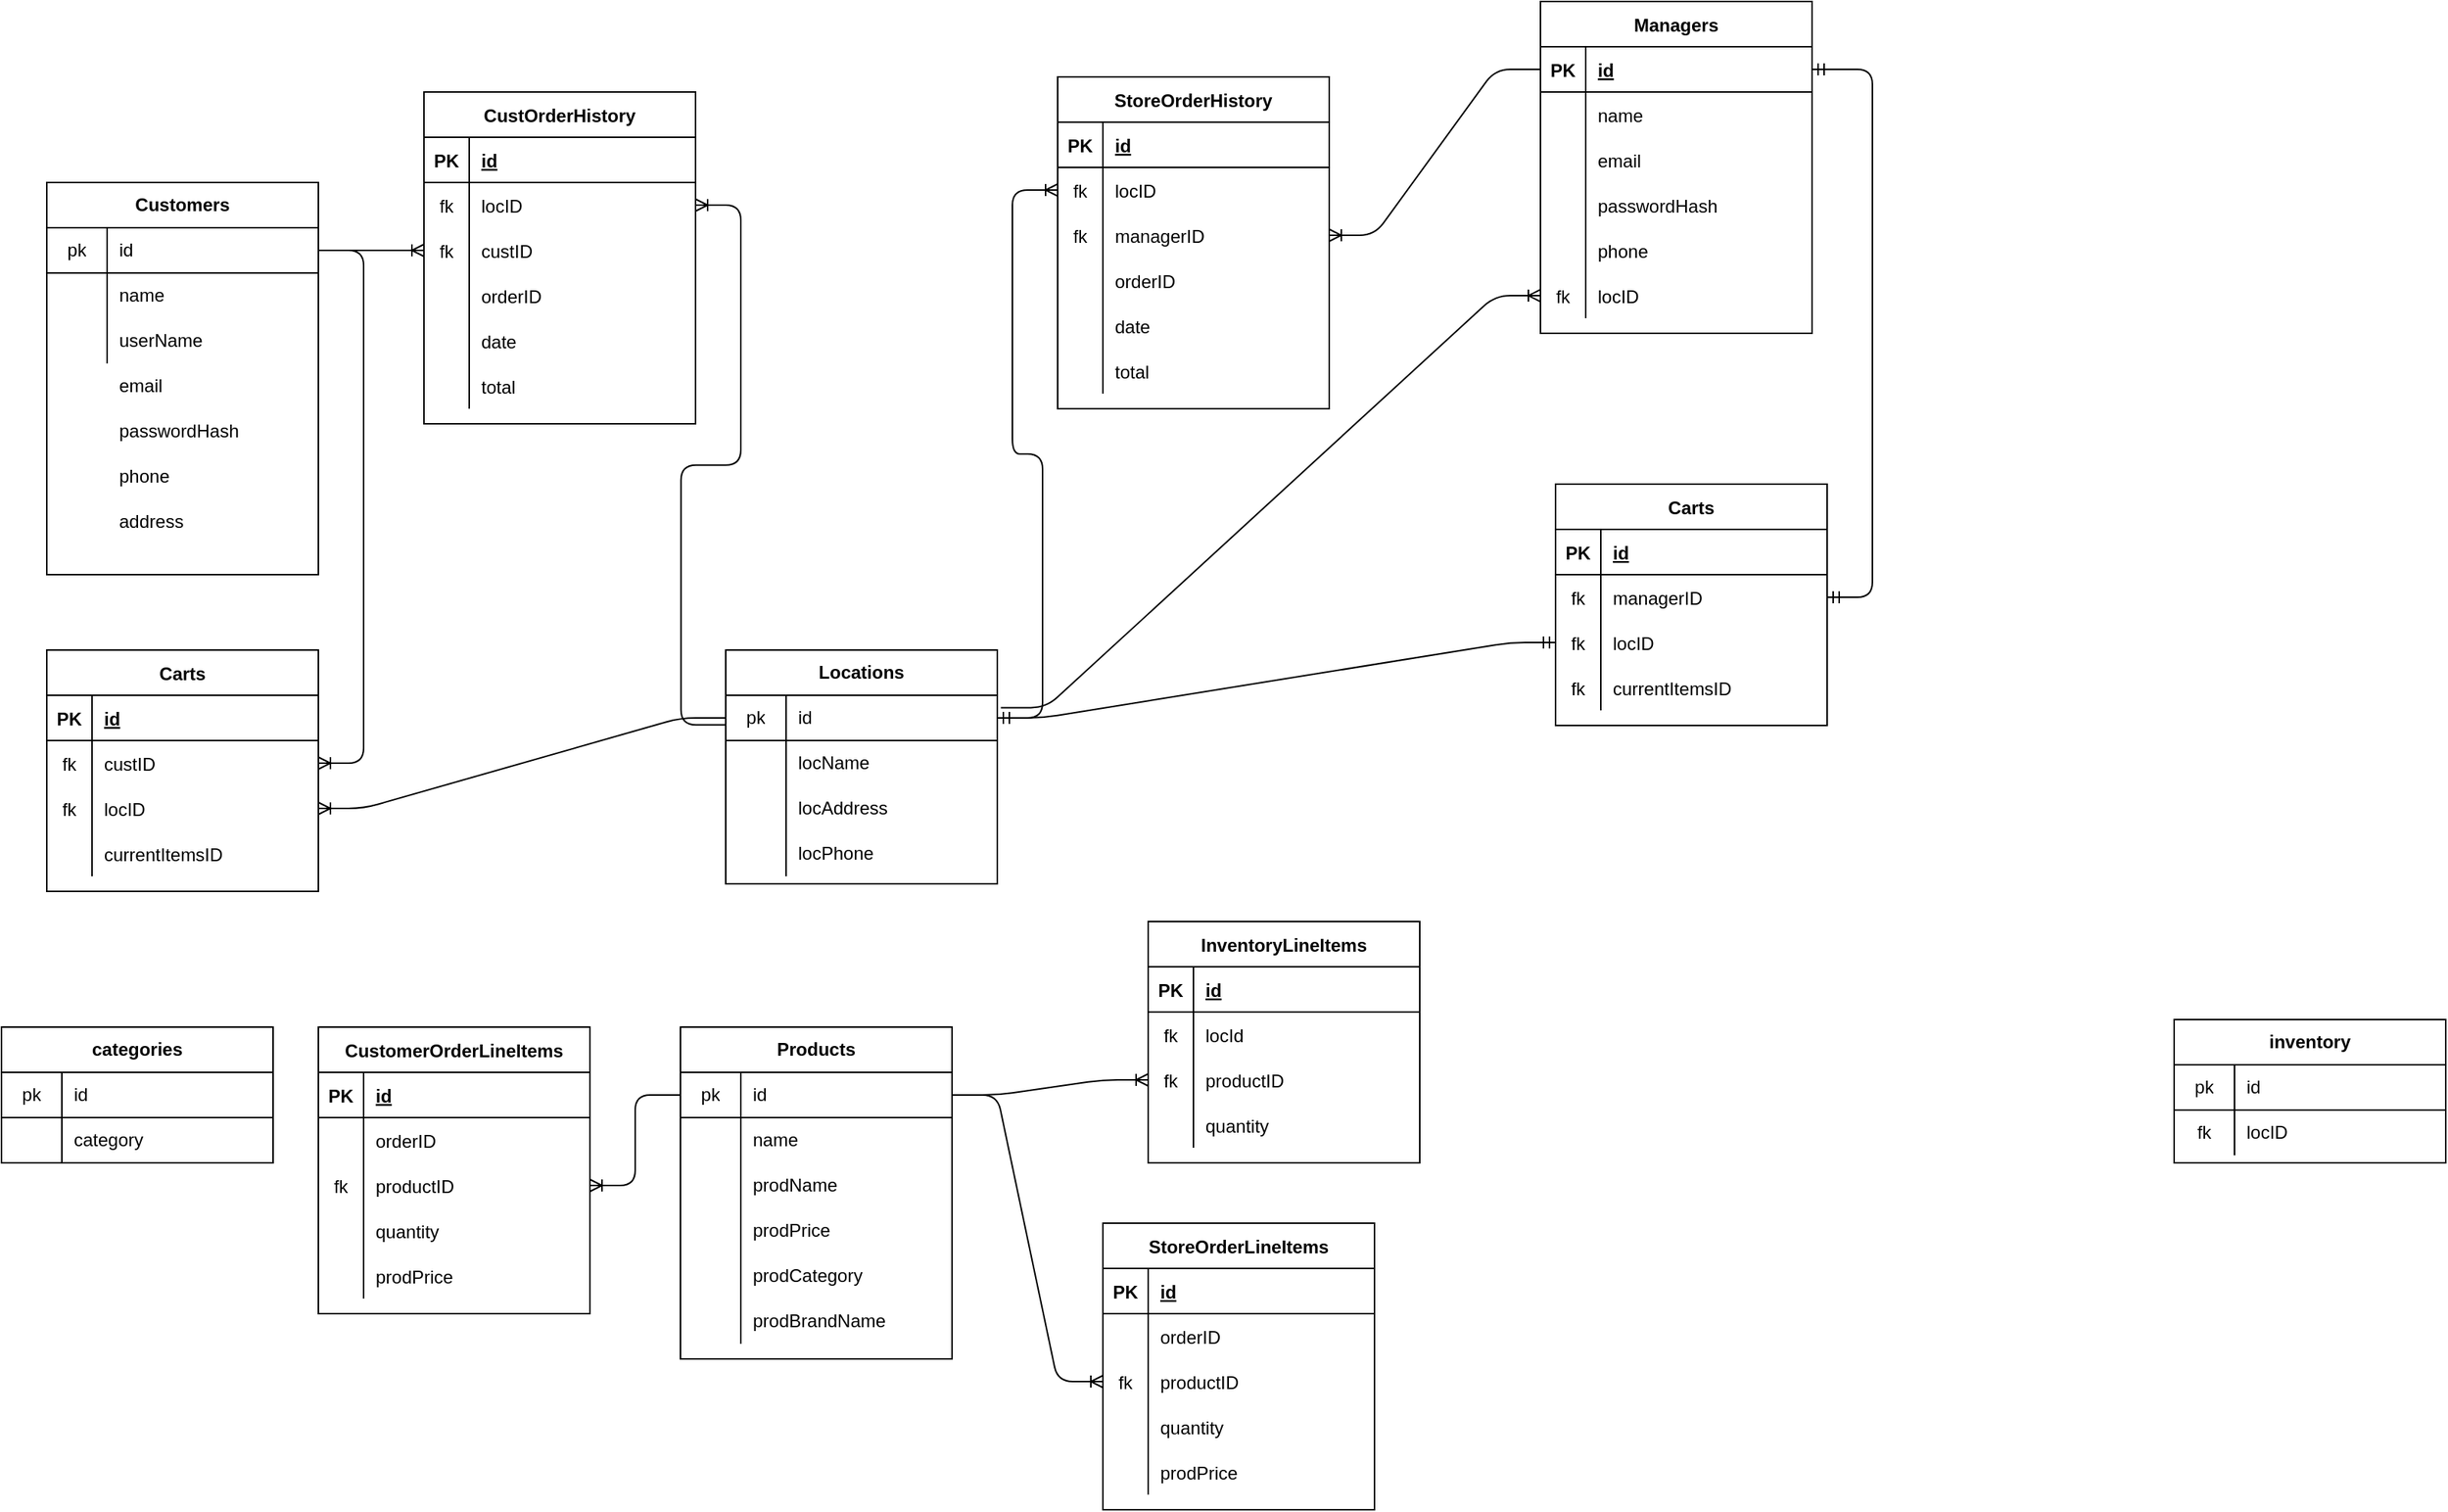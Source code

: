 <mxfile version="14.4.3" type="device"><diagram id="KGrRp61EWRvsOc-CMei1" name="Page-1"><mxGraphModel dx="2995" dy="2277" grid="1" gridSize="10" guides="1" tooltips="1" connect="1" arrows="1" fold="1" page="1" pageScale="1" pageWidth="850" pageHeight="1100" math="0" shadow="0"><root><mxCell id="0"/><mxCell id="1" parent="0"/><mxCell id="O-hrUhOmkQbens20fowY-2" value="Customers" style="shape=table;html=1;whiteSpace=wrap;startSize=30;container=1;collapsible=0;childLayout=tableLayout;fixedRows=1;rowLines=0;fontStyle=1;align=center;" vertex="1" parent="1"><mxGeometry x="-820" y="-10" width="180" height="260" as="geometry"/></mxCell><mxCell id="O-hrUhOmkQbens20fowY-3" value="" style="shape=partialRectangle;html=1;whiteSpace=wrap;collapsible=0;dropTarget=0;pointerEvents=0;fillColor=none;top=0;left=0;bottom=1;right=0;points=[[0,0.5],[1,0.5]];portConstraint=eastwest;" vertex="1" parent="O-hrUhOmkQbens20fowY-2"><mxGeometry y="30" width="180" height="30" as="geometry"/></mxCell><mxCell id="O-hrUhOmkQbens20fowY-4" value="pk" style="shape=partialRectangle;html=1;whiteSpace=wrap;connectable=0;fillColor=none;top=0;left=0;bottom=0;right=0;overflow=hidden;" vertex="1" parent="O-hrUhOmkQbens20fowY-3"><mxGeometry width="40" height="30" as="geometry"/></mxCell><mxCell id="O-hrUhOmkQbens20fowY-5" value="id" style="shape=partialRectangle;html=1;whiteSpace=wrap;connectable=0;fillColor=none;top=0;left=0;bottom=0;right=0;align=left;spacingLeft=6;overflow=hidden;" vertex="1" parent="O-hrUhOmkQbens20fowY-3"><mxGeometry x="40" width="140" height="30" as="geometry"/></mxCell><mxCell id="O-hrUhOmkQbens20fowY-6" value="" style="shape=partialRectangle;html=1;whiteSpace=wrap;collapsible=0;dropTarget=0;pointerEvents=0;fillColor=none;top=0;left=0;bottom=0;right=0;points=[[0,0.5],[1,0.5]];portConstraint=eastwest;" vertex="1" parent="O-hrUhOmkQbens20fowY-2"><mxGeometry y="60" width="180" height="30" as="geometry"/></mxCell><mxCell id="O-hrUhOmkQbens20fowY-7" value="" style="shape=partialRectangle;html=1;whiteSpace=wrap;connectable=0;fillColor=none;top=0;left=0;bottom=0;right=0;overflow=hidden;" vertex="1" parent="O-hrUhOmkQbens20fowY-6"><mxGeometry width="40" height="30" as="geometry"/></mxCell><mxCell id="O-hrUhOmkQbens20fowY-8" value="name" style="shape=partialRectangle;html=1;whiteSpace=wrap;connectable=0;fillColor=none;top=0;left=0;bottom=0;right=0;align=left;spacingLeft=6;overflow=hidden;" vertex="1" parent="O-hrUhOmkQbens20fowY-6"><mxGeometry x="40" width="140" height="30" as="geometry"/></mxCell><mxCell id="O-hrUhOmkQbens20fowY-9" value="" style="shape=partialRectangle;html=1;whiteSpace=wrap;collapsible=0;dropTarget=0;pointerEvents=0;fillColor=none;top=0;left=0;bottom=0;right=0;points=[[0,0.5],[1,0.5]];portConstraint=eastwest;" vertex="1" parent="O-hrUhOmkQbens20fowY-2"><mxGeometry y="90" width="180" height="30" as="geometry"/></mxCell><mxCell id="O-hrUhOmkQbens20fowY-10" value="" style="shape=partialRectangle;html=1;whiteSpace=wrap;connectable=0;fillColor=none;top=0;left=0;bottom=0;right=0;overflow=hidden;" vertex="1" parent="O-hrUhOmkQbens20fowY-9"><mxGeometry width="40" height="30" as="geometry"/></mxCell><mxCell id="O-hrUhOmkQbens20fowY-11" value="userName" style="shape=partialRectangle;html=1;whiteSpace=wrap;connectable=0;fillColor=none;top=0;left=0;bottom=0;right=0;align=left;spacingLeft=6;overflow=hidden;" vertex="1" parent="O-hrUhOmkQbens20fowY-9"><mxGeometry x="40" width="140" height="30" as="geometry"/></mxCell><mxCell id="O-hrUhOmkQbens20fowY-12" value="email" style="shape=partialRectangle;html=1;whiteSpace=wrap;connectable=0;fillColor=none;top=0;left=0;bottom=0;right=0;align=left;spacingLeft=6;overflow=hidden;" vertex="1" parent="1"><mxGeometry x="-780" y="110" width="140" height="30" as="geometry"/></mxCell><mxCell id="O-hrUhOmkQbens20fowY-13" value="passwordHash&lt;span style=&quot;color: rgba(0 , 0 , 0 , 0) ; font-family: monospace ; font-size: 0px&quot;&gt;%3CmxGraphModel%3E%3Croot%3E%3CmxCell%20id%3D%220%22%2F%3E%3CmxCell%20id%3D%221%22%20parent%3D%220%22%2F%3E%3CmxCell%20id%3D%222%22%20value%3D%22userName%22%20style%3D%22shape%3DpartialRectangle%3Bhtml%3D1%3BwhiteSpace%3Dwrap%3Bconnectable%3D0%3BfillColor%3Dnone%3Btop%3D0%3Bleft%3D0%3Bbottom%3D0%3Bright%3D0%3Balign%3Dleft%3BspacingLeft%3D6%3Boverflow%3Dhidden%3B%22%20vertex%3D%221%22%20parent%3D%221%22%3E%3CmxGeometry%20x%3D%22-890%22%20y%3D%22-130%22%20width%3D%22140%22%20height%3D%2230%22%20as%3D%22geometry%22%2F%3E%3C%2FmxCell%3E%3C%2Froot%3E%3C%2FmxGraphModel%3E&lt;/span&gt;&lt;span style=&quot;color: rgba(0 , 0 , 0 , 0) ; font-family: monospace ; font-size: 0px&quot;&gt;%3CmxGraphModel%3E%3Croot%3E%3CmxCell%20id%3D%220%22%2F%3E%3CmxCell%20id%3D%221%22%20parent%3D%220%22%2F%3E%3CmxCell%20id%3D%222%22%20value%3D%22userName%22%20style%3D%22shape%3DpartialRectangle%3Bhtml%3D1%3BwhiteSpace%3Dwrap%3Bconnectable%3D0%3BfillColor%3Dnone%3Btop%3D0%3Bleft%3D0%3Bbottom%3D0%3Bright%3D0%3Balign%3Dleft%3BspacingLeft%3D6%3Boverflow%3Dhidden%3B%22%20vertex%3D%221%22%20parent%3D%221%22%3E%3CmxGeometry%20x%3D%22-890%22%20y%3D%22-130%22%20width%3D%22140%22%20height%3D%2230%22%20as%3D%22geometry%22%2F%3E%3C%2FmxCell%3E%3C%2Froot%3E%3C%2FmxGraphModel%3E&lt;/span&gt;" style="shape=partialRectangle;html=1;whiteSpace=wrap;connectable=0;fillColor=none;top=0;left=0;bottom=0;right=0;align=left;spacingLeft=6;overflow=hidden;" vertex="1" parent="1"><mxGeometry x="-780" y="140" width="140" height="30" as="geometry"/></mxCell><mxCell id="O-hrUhOmkQbens20fowY-14" value="phone" style="shape=partialRectangle;html=1;whiteSpace=wrap;connectable=0;fillColor=none;top=0;left=0;bottom=0;right=0;align=left;spacingLeft=6;overflow=hidden;" vertex="1" parent="1"><mxGeometry x="-780" y="170" width="140" height="30" as="geometry"/></mxCell><mxCell id="O-hrUhOmkQbens20fowY-15" value="address" style="shape=partialRectangle;html=1;whiteSpace=wrap;connectable=0;fillColor=none;top=0;left=0;bottom=0;right=0;align=left;spacingLeft=6;overflow=hidden;" vertex="1" parent="1"><mxGeometry x="-780" y="200" width="140" height="30" as="geometry"/></mxCell><mxCell id="O-hrUhOmkQbens20fowY-16" value="categories" style="shape=table;html=1;whiteSpace=wrap;startSize=30;container=1;collapsible=0;childLayout=tableLayout;fixedRows=1;rowLines=0;fontStyle=1;align=center;" vertex="1" parent="1"><mxGeometry x="-850" y="550" width="180" height="90" as="geometry"/></mxCell><mxCell id="O-hrUhOmkQbens20fowY-17" value="" style="shape=partialRectangle;html=1;whiteSpace=wrap;collapsible=0;dropTarget=0;pointerEvents=0;fillColor=none;top=0;left=0;bottom=1;right=0;points=[[0,0.5],[1,0.5]];portConstraint=eastwest;" vertex="1" parent="O-hrUhOmkQbens20fowY-16"><mxGeometry y="30" width="180" height="30" as="geometry"/></mxCell><mxCell id="O-hrUhOmkQbens20fowY-18" value="pk" style="shape=partialRectangle;html=1;whiteSpace=wrap;connectable=0;fillColor=none;top=0;left=0;bottom=0;right=0;overflow=hidden;" vertex="1" parent="O-hrUhOmkQbens20fowY-17"><mxGeometry width="40" height="30" as="geometry"/></mxCell><mxCell id="O-hrUhOmkQbens20fowY-19" value="id" style="shape=partialRectangle;html=1;whiteSpace=wrap;connectable=0;fillColor=none;top=0;left=0;bottom=0;right=0;align=left;spacingLeft=6;overflow=hidden;" vertex="1" parent="O-hrUhOmkQbens20fowY-17"><mxGeometry x="40" width="140" height="30" as="geometry"/></mxCell><mxCell id="O-hrUhOmkQbens20fowY-20" value="" style="shape=partialRectangle;html=1;whiteSpace=wrap;collapsible=0;dropTarget=0;pointerEvents=0;fillColor=none;top=0;left=0;bottom=0;right=0;points=[[0,0.5],[1,0.5]];portConstraint=eastwest;" vertex="1" parent="O-hrUhOmkQbens20fowY-16"><mxGeometry y="60" width="180" height="30" as="geometry"/></mxCell><mxCell id="O-hrUhOmkQbens20fowY-21" value="" style="shape=partialRectangle;html=1;whiteSpace=wrap;connectable=0;fillColor=none;top=0;left=0;bottom=0;right=0;overflow=hidden;" vertex="1" parent="O-hrUhOmkQbens20fowY-20"><mxGeometry width="40" height="30" as="geometry"/></mxCell><mxCell id="O-hrUhOmkQbens20fowY-22" value="category" style="shape=partialRectangle;html=1;whiteSpace=wrap;connectable=0;fillColor=none;top=0;left=0;bottom=0;right=0;align=left;spacingLeft=6;overflow=hidden;" vertex="1" parent="O-hrUhOmkQbens20fowY-20"><mxGeometry x="40" width="140" height="30" as="geometry"/></mxCell><mxCell id="O-hrUhOmkQbens20fowY-26" value="Products" style="shape=table;html=1;whiteSpace=wrap;startSize=30;container=1;collapsible=0;childLayout=tableLayout;fixedRows=1;rowLines=0;fontStyle=1;align=center;" vertex="1" parent="1"><mxGeometry x="-400" y="550" width="180" height="220" as="geometry"/></mxCell><mxCell id="O-hrUhOmkQbens20fowY-27" value="" style="shape=partialRectangle;html=1;whiteSpace=wrap;collapsible=0;dropTarget=0;pointerEvents=0;fillColor=none;top=0;left=0;bottom=1;right=0;points=[[0,0.5],[1,0.5]];portConstraint=eastwest;" vertex="1" parent="O-hrUhOmkQbens20fowY-26"><mxGeometry y="30" width="180" height="30" as="geometry"/></mxCell><mxCell id="O-hrUhOmkQbens20fowY-28" value="pk" style="shape=partialRectangle;html=1;whiteSpace=wrap;connectable=0;fillColor=none;top=0;left=0;bottom=0;right=0;overflow=hidden;" vertex="1" parent="O-hrUhOmkQbens20fowY-27"><mxGeometry width="40" height="30" as="geometry"/></mxCell><mxCell id="O-hrUhOmkQbens20fowY-29" value="id" style="shape=partialRectangle;html=1;whiteSpace=wrap;connectable=0;fillColor=none;top=0;left=0;bottom=0;right=0;align=left;spacingLeft=6;overflow=hidden;" vertex="1" parent="O-hrUhOmkQbens20fowY-27"><mxGeometry x="40" width="140" height="30" as="geometry"/></mxCell><mxCell id="O-hrUhOmkQbens20fowY-30" value="" style="shape=partialRectangle;html=1;whiteSpace=wrap;collapsible=0;dropTarget=0;pointerEvents=0;fillColor=none;top=0;left=0;bottom=0;right=0;points=[[0,0.5],[1,0.5]];portConstraint=eastwest;" vertex="1" parent="O-hrUhOmkQbens20fowY-26"><mxGeometry y="60" width="180" height="30" as="geometry"/></mxCell><mxCell id="O-hrUhOmkQbens20fowY-31" value="" style="shape=partialRectangle;html=1;whiteSpace=wrap;connectable=0;fillColor=none;top=0;left=0;bottom=0;right=0;overflow=hidden;" vertex="1" parent="O-hrUhOmkQbens20fowY-30"><mxGeometry width="40" height="30" as="geometry"/></mxCell><mxCell id="O-hrUhOmkQbens20fowY-32" value="name" style="shape=partialRectangle;html=1;whiteSpace=wrap;connectable=0;fillColor=none;top=0;left=0;bottom=0;right=0;align=left;spacingLeft=6;overflow=hidden;" vertex="1" parent="O-hrUhOmkQbens20fowY-30"><mxGeometry x="40" width="140" height="30" as="geometry"/></mxCell><mxCell id="O-hrUhOmkQbens20fowY-33" value="" style="shape=partialRectangle;html=1;whiteSpace=wrap;collapsible=0;dropTarget=0;pointerEvents=0;fillColor=none;top=0;left=0;bottom=0;right=0;points=[[0,0.5],[1,0.5]];portConstraint=eastwest;" vertex="1" parent="O-hrUhOmkQbens20fowY-26"><mxGeometry y="90" width="180" height="30" as="geometry"/></mxCell><mxCell id="O-hrUhOmkQbens20fowY-34" value="" style="shape=partialRectangle;html=1;whiteSpace=wrap;connectable=0;fillColor=none;top=0;left=0;bottom=0;right=0;overflow=hidden;" vertex="1" parent="O-hrUhOmkQbens20fowY-33"><mxGeometry width="40" height="30" as="geometry"/></mxCell><mxCell id="O-hrUhOmkQbens20fowY-35" value="prodName" style="shape=partialRectangle;html=1;whiteSpace=wrap;connectable=0;fillColor=none;top=0;left=0;bottom=0;right=0;align=left;spacingLeft=6;overflow=hidden;" vertex="1" parent="O-hrUhOmkQbens20fowY-33"><mxGeometry x="40" width="140" height="30" as="geometry"/></mxCell><mxCell id="O-hrUhOmkQbens20fowY-259" value="" style="shape=partialRectangle;html=1;whiteSpace=wrap;collapsible=0;dropTarget=0;pointerEvents=0;fillColor=none;top=0;left=0;bottom=0;right=0;points=[[0,0.5],[1,0.5]];portConstraint=eastwest;" vertex="1" parent="O-hrUhOmkQbens20fowY-26"><mxGeometry y="120" width="180" height="30" as="geometry"/></mxCell><mxCell id="O-hrUhOmkQbens20fowY-260" value="" style="shape=partialRectangle;html=1;whiteSpace=wrap;connectable=0;fillColor=none;top=0;left=0;bottom=0;right=0;overflow=hidden;" vertex="1" parent="O-hrUhOmkQbens20fowY-259"><mxGeometry width="40" height="30" as="geometry"/></mxCell><mxCell id="O-hrUhOmkQbens20fowY-261" value="prodPrice" style="shape=partialRectangle;html=1;whiteSpace=wrap;connectable=0;fillColor=none;top=0;left=0;bottom=0;right=0;align=left;spacingLeft=6;overflow=hidden;" vertex="1" parent="O-hrUhOmkQbens20fowY-259"><mxGeometry x="40" width="140" height="30" as="geometry"/></mxCell><mxCell id="O-hrUhOmkQbens20fowY-262" value="" style="shape=partialRectangle;html=1;whiteSpace=wrap;collapsible=0;dropTarget=0;pointerEvents=0;fillColor=none;top=0;left=0;bottom=0;right=0;points=[[0,0.5],[1,0.5]];portConstraint=eastwest;" vertex="1" parent="O-hrUhOmkQbens20fowY-26"><mxGeometry y="150" width="180" height="30" as="geometry"/></mxCell><mxCell id="O-hrUhOmkQbens20fowY-263" value="" style="shape=partialRectangle;html=1;whiteSpace=wrap;connectable=0;fillColor=none;top=0;left=0;bottom=0;right=0;overflow=hidden;" vertex="1" parent="O-hrUhOmkQbens20fowY-262"><mxGeometry width="40" height="30" as="geometry"/></mxCell><mxCell id="O-hrUhOmkQbens20fowY-264" value="prodCategory" style="shape=partialRectangle;html=1;whiteSpace=wrap;connectable=0;fillColor=none;top=0;left=0;bottom=0;right=0;align=left;spacingLeft=6;overflow=hidden;" vertex="1" parent="O-hrUhOmkQbens20fowY-262"><mxGeometry x="40" width="140" height="30" as="geometry"/></mxCell><mxCell id="O-hrUhOmkQbens20fowY-265" value="" style="shape=partialRectangle;html=1;whiteSpace=wrap;collapsible=0;dropTarget=0;pointerEvents=0;fillColor=none;top=0;left=0;bottom=0;right=0;points=[[0,0.5],[1,0.5]];portConstraint=eastwest;" vertex="1" parent="O-hrUhOmkQbens20fowY-26"><mxGeometry y="180" width="180" height="30" as="geometry"/></mxCell><mxCell id="O-hrUhOmkQbens20fowY-266" value="" style="shape=partialRectangle;html=1;whiteSpace=wrap;connectable=0;fillColor=none;top=0;left=0;bottom=0;right=0;overflow=hidden;" vertex="1" parent="O-hrUhOmkQbens20fowY-265"><mxGeometry width="40" height="30" as="geometry"/></mxCell><mxCell id="O-hrUhOmkQbens20fowY-267" value="prodBrandName" style="shape=partialRectangle;html=1;whiteSpace=wrap;connectable=0;fillColor=none;top=0;left=0;bottom=0;right=0;align=left;spacingLeft=6;overflow=hidden;" vertex="1" parent="O-hrUhOmkQbens20fowY-265"><mxGeometry x="40" width="140" height="30" as="geometry"/></mxCell><mxCell id="O-hrUhOmkQbens20fowY-45" value="Locations" style="shape=table;html=1;whiteSpace=wrap;startSize=30;container=1;collapsible=0;childLayout=tableLayout;fixedRows=1;rowLines=0;fontStyle=1;align=center;" vertex="1" parent="1"><mxGeometry x="-370" y="300" width="180" height="155" as="geometry"/></mxCell><mxCell id="O-hrUhOmkQbens20fowY-46" value="" style="shape=partialRectangle;html=1;whiteSpace=wrap;collapsible=0;dropTarget=0;pointerEvents=0;fillColor=none;top=0;left=0;bottom=1;right=0;points=[[0,0.5],[1,0.5]];portConstraint=eastwest;" vertex="1" parent="O-hrUhOmkQbens20fowY-45"><mxGeometry y="30" width="180" height="30" as="geometry"/></mxCell><mxCell id="O-hrUhOmkQbens20fowY-47" value="pk" style="shape=partialRectangle;html=1;whiteSpace=wrap;connectable=0;fillColor=none;top=0;left=0;bottom=0;right=0;overflow=hidden;" vertex="1" parent="O-hrUhOmkQbens20fowY-46"><mxGeometry width="40" height="30" as="geometry"/></mxCell><mxCell id="O-hrUhOmkQbens20fowY-48" value="id" style="shape=partialRectangle;html=1;whiteSpace=wrap;connectable=0;fillColor=none;top=0;left=0;bottom=0;right=0;align=left;spacingLeft=6;overflow=hidden;" vertex="1" parent="O-hrUhOmkQbens20fowY-46"><mxGeometry x="40" width="140" height="30" as="geometry"/></mxCell><mxCell id="O-hrUhOmkQbens20fowY-49" value="" style="shape=partialRectangle;html=1;whiteSpace=wrap;collapsible=0;dropTarget=0;pointerEvents=0;fillColor=none;top=0;left=0;bottom=0;right=0;points=[[0,0.5],[1,0.5]];portConstraint=eastwest;" vertex="1" parent="O-hrUhOmkQbens20fowY-45"><mxGeometry y="60" width="180" height="30" as="geometry"/></mxCell><mxCell id="O-hrUhOmkQbens20fowY-50" value="" style="shape=partialRectangle;html=1;whiteSpace=wrap;connectable=0;fillColor=none;top=0;left=0;bottom=0;right=0;overflow=hidden;" vertex="1" parent="O-hrUhOmkQbens20fowY-49"><mxGeometry width="40" height="30" as="geometry"/></mxCell><mxCell id="O-hrUhOmkQbens20fowY-51" value="locName" style="shape=partialRectangle;html=1;whiteSpace=wrap;connectable=0;fillColor=none;top=0;left=0;bottom=0;right=0;align=left;spacingLeft=6;overflow=hidden;" vertex="1" parent="O-hrUhOmkQbens20fowY-49"><mxGeometry x="40" width="140" height="30" as="geometry"/></mxCell><mxCell id="O-hrUhOmkQbens20fowY-52" value="" style="shape=partialRectangle;html=1;whiteSpace=wrap;collapsible=0;dropTarget=0;pointerEvents=0;fillColor=none;top=0;left=0;bottom=0;right=0;points=[[0,0.5],[1,0.5]];portConstraint=eastwest;" vertex="1" parent="O-hrUhOmkQbens20fowY-45"><mxGeometry y="90" width="180" height="30" as="geometry"/></mxCell><mxCell id="O-hrUhOmkQbens20fowY-53" value="" style="shape=partialRectangle;html=1;whiteSpace=wrap;connectable=0;fillColor=none;top=0;left=0;bottom=0;right=0;overflow=hidden;" vertex="1" parent="O-hrUhOmkQbens20fowY-52"><mxGeometry width="40" height="30" as="geometry"/></mxCell><mxCell id="O-hrUhOmkQbens20fowY-54" value="locAddress" style="shape=partialRectangle;html=1;whiteSpace=wrap;connectable=0;fillColor=none;top=0;left=0;bottom=0;right=0;align=left;spacingLeft=6;overflow=hidden;" vertex="1" parent="O-hrUhOmkQbens20fowY-52"><mxGeometry x="40" width="140" height="30" as="geometry"/></mxCell><mxCell id="O-hrUhOmkQbens20fowY-344" value="" style="shape=partialRectangle;html=1;whiteSpace=wrap;collapsible=0;dropTarget=0;pointerEvents=0;fillColor=none;top=0;left=0;bottom=0;right=0;points=[[0,0.5],[1,0.5]];portConstraint=eastwest;" vertex="1" parent="O-hrUhOmkQbens20fowY-45"><mxGeometry y="120" width="180" height="30" as="geometry"/></mxCell><mxCell id="O-hrUhOmkQbens20fowY-345" value="" style="shape=partialRectangle;html=1;whiteSpace=wrap;connectable=0;fillColor=none;top=0;left=0;bottom=0;right=0;overflow=hidden;" vertex="1" parent="O-hrUhOmkQbens20fowY-344"><mxGeometry width="40" height="30" as="geometry"/></mxCell><mxCell id="O-hrUhOmkQbens20fowY-346" value="locPhone" style="shape=partialRectangle;html=1;whiteSpace=wrap;connectable=0;fillColor=none;top=0;left=0;bottom=0;right=0;align=left;spacingLeft=6;overflow=hidden;" vertex="1" parent="O-hrUhOmkQbens20fowY-344"><mxGeometry x="40" width="140" height="30" as="geometry"/></mxCell><mxCell id="O-hrUhOmkQbens20fowY-55" value="inventory" style="shape=table;html=1;whiteSpace=wrap;startSize=30;container=1;collapsible=0;childLayout=tableLayout;fixedRows=1;rowLines=0;fontStyle=1;align=center;" vertex="1" parent="1"><mxGeometry x="590" y="545" width="180" height="95" as="geometry"/></mxCell><mxCell id="O-hrUhOmkQbens20fowY-56" value="" style="shape=partialRectangle;html=1;whiteSpace=wrap;collapsible=0;dropTarget=0;pointerEvents=0;fillColor=none;top=0;left=0;bottom=1;right=0;points=[[0,0.5],[1,0.5]];portConstraint=eastwest;" vertex="1" parent="O-hrUhOmkQbens20fowY-55"><mxGeometry y="30" width="180" height="30" as="geometry"/></mxCell><mxCell id="O-hrUhOmkQbens20fowY-57" value="pk" style="shape=partialRectangle;html=1;whiteSpace=wrap;connectable=0;fillColor=none;top=0;left=0;bottom=0;right=0;overflow=hidden;" vertex="1" parent="O-hrUhOmkQbens20fowY-56"><mxGeometry width="40" height="30" as="geometry"/></mxCell><mxCell id="O-hrUhOmkQbens20fowY-58" value="id" style="shape=partialRectangle;html=1;whiteSpace=wrap;connectable=0;fillColor=none;top=0;left=0;bottom=0;right=0;align=left;spacingLeft=6;overflow=hidden;" vertex="1" parent="O-hrUhOmkQbens20fowY-56"><mxGeometry x="40" width="140" height="30" as="geometry"/></mxCell><mxCell id="O-hrUhOmkQbens20fowY-59" value="" style="shape=partialRectangle;html=1;whiteSpace=wrap;collapsible=0;dropTarget=0;pointerEvents=0;fillColor=none;top=0;left=0;bottom=0;right=0;points=[[0,0.5],[1,0.5]];portConstraint=eastwest;" vertex="1" parent="O-hrUhOmkQbens20fowY-55"><mxGeometry y="60" width="180" height="30" as="geometry"/></mxCell><mxCell id="O-hrUhOmkQbens20fowY-60" value="fk" style="shape=partialRectangle;html=1;whiteSpace=wrap;connectable=0;fillColor=none;top=0;left=0;bottom=0;right=0;overflow=hidden;" vertex="1" parent="O-hrUhOmkQbens20fowY-59"><mxGeometry width="40" height="30" as="geometry"/></mxCell><mxCell id="O-hrUhOmkQbens20fowY-61" value="locID" style="shape=partialRectangle;html=1;whiteSpace=wrap;connectable=0;fillColor=none;top=0;left=0;bottom=0;right=0;align=left;spacingLeft=6;overflow=hidden;" vertex="1" parent="O-hrUhOmkQbens20fowY-59"><mxGeometry x="40" width="140" height="30" as="geometry"/></mxCell><mxCell id="O-hrUhOmkQbens20fowY-104" value="" style="edgeStyle=entityRelationEdgeStyle;fontSize=12;html=1;endArrow=ERoneToMany;exitX=0;exitY=0.5;exitDx=0;exitDy=0;" edge="1" parent="1" source="O-hrUhOmkQbens20fowY-27" target="O-hrUhOmkQbens20fowY-275"><mxGeometry width="100" height="100" relative="1" as="geometry"><mxPoint x="-260" y="665" as="sourcePoint"/><mxPoint x="-570" y="519.98" as="targetPoint"/></mxGeometry></mxCell><mxCell id="O-hrUhOmkQbens20fowY-117" value="" style="edgeStyle=entityRelationEdgeStyle;fontSize=12;html=1;endArrow=ERoneToMany;entryX=1;entryY=0.5;entryDx=0;entryDy=0;" edge="1" parent="1" source="O-hrUhOmkQbens20fowY-3" target="O-hrUhOmkQbens20fowY-195"><mxGeometry width="100" height="100" relative="1" as="geometry"><mxPoint x="-960" y="40" as="sourcePoint"/><mxPoint x="-490" y="-30" as="targetPoint"/></mxGeometry></mxCell><mxCell id="O-hrUhOmkQbens20fowY-118" value="" style="edgeStyle=entityRelationEdgeStyle;fontSize=12;html=1;endArrow=ERoneToMany;" edge="1" parent="1" source="O-hrUhOmkQbens20fowY-46" target="O-hrUhOmkQbens20fowY-198"><mxGeometry width="100" height="100" relative="1" as="geometry"><mxPoint x="-590" y="70" as="sourcePoint"/><mxPoint x="-490" y="-30" as="targetPoint"/></mxGeometry></mxCell><mxCell id="O-hrUhOmkQbens20fowY-157" value="CustOrderHistory" style="shape=table;startSize=30;container=1;collapsible=1;childLayout=tableLayout;fixedRows=1;rowLines=0;fontStyle=1;align=center;resizeLast=1;" vertex="1" parent="1"><mxGeometry x="-570" y="-70" width="180" height="220" as="geometry"/></mxCell><mxCell id="O-hrUhOmkQbens20fowY-158" value="" style="shape=partialRectangle;collapsible=0;dropTarget=0;pointerEvents=0;fillColor=none;top=0;left=0;bottom=1;right=0;points=[[0,0.5],[1,0.5]];portConstraint=eastwest;" vertex="1" parent="O-hrUhOmkQbens20fowY-157"><mxGeometry y="30" width="180" height="30" as="geometry"/></mxCell><mxCell id="O-hrUhOmkQbens20fowY-159" value="PK" style="shape=partialRectangle;connectable=0;fillColor=none;top=0;left=0;bottom=0;right=0;fontStyle=1;overflow=hidden;" vertex="1" parent="O-hrUhOmkQbens20fowY-158"><mxGeometry width="30" height="30" as="geometry"/></mxCell><mxCell id="O-hrUhOmkQbens20fowY-160" value="id" style="shape=partialRectangle;connectable=0;fillColor=none;top=0;left=0;bottom=0;right=0;align=left;spacingLeft=6;fontStyle=5;overflow=hidden;" vertex="1" parent="O-hrUhOmkQbens20fowY-158"><mxGeometry x="30" width="150" height="30" as="geometry"/></mxCell><mxCell id="O-hrUhOmkQbens20fowY-161" value="" style="shape=partialRectangle;collapsible=0;dropTarget=0;pointerEvents=0;fillColor=none;top=0;left=0;bottom=0;right=0;points=[[0,0.5],[1,0.5]];portConstraint=eastwest;" vertex="1" parent="O-hrUhOmkQbens20fowY-157"><mxGeometry y="60" width="180" height="30" as="geometry"/></mxCell><mxCell id="O-hrUhOmkQbens20fowY-162" value="fk" style="shape=partialRectangle;connectable=0;fillColor=none;top=0;left=0;bottom=0;right=0;editable=1;overflow=hidden;" vertex="1" parent="O-hrUhOmkQbens20fowY-161"><mxGeometry width="30" height="30" as="geometry"/></mxCell><mxCell id="O-hrUhOmkQbens20fowY-163" value="locID" style="shape=partialRectangle;connectable=0;fillColor=none;top=0;left=0;bottom=0;right=0;align=left;spacingLeft=6;overflow=hidden;" vertex="1" parent="O-hrUhOmkQbens20fowY-161"><mxGeometry x="30" width="150" height="30" as="geometry"/></mxCell><mxCell id="O-hrUhOmkQbens20fowY-170" value="" style="shape=partialRectangle;collapsible=0;dropTarget=0;pointerEvents=0;fillColor=none;top=0;left=0;bottom=0;right=0;points=[[0,0.5],[1,0.5]];portConstraint=eastwest;" vertex="1" parent="O-hrUhOmkQbens20fowY-157"><mxGeometry y="90" width="180" height="30" as="geometry"/></mxCell><mxCell id="O-hrUhOmkQbens20fowY-171" value="fk" style="shape=partialRectangle;connectable=0;fillColor=none;top=0;left=0;bottom=0;right=0;editable=1;overflow=hidden;" vertex="1" parent="O-hrUhOmkQbens20fowY-170"><mxGeometry width="30" height="30" as="geometry"/></mxCell><mxCell id="O-hrUhOmkQbens20fowY-172" value="custID" style="shape=partialRectangle;connectable=0;fillColor=none;top=0;left=0;bottom=0;right=0;align=left;spacingLeft=6;overflow=hidden;" vertex="1" parent="O-hrUhOmkQbens20fowY-170"><mxGeometry x="30" width="150" height="30" as="geometry"/></mxCell><mxCell id="O-hrUhOmkQbens20fowY-164" value="" style="shape=partialRectangle;collapsible=0;dropTarget=0;pointerEvents=0;fillColor=none;top=0;left=0;bottom=0;right=0;points=[[0,0.5],[1,0.5]];portConstraint=eastwest;" vertex="1" parent="O-hrUhOmkQbens20fowY-157"><mxGeometry y="120" width="180" height="30" as="geometry"/></mxCell><mxCell id="O-hrUhOmkQbens20fowY-165" value="" style="shape=partialRectangle;connectable=0;fillColor=none;top=0;left=0;bottom=0;right=0;editable=1;overflow=hidden;" vertex="1" parent="O-hrUhOmkQbens20fowY-164"><mxGeometry width="30" height="30" as="geometry"/></mxCell><mxCell id="O-hrUhOmkQbens20fowY-166" value="orderID" style="shape=partialRectangle;connectable=0;fillColor=none;top=0;left=0;bottom=0;right=0;align=left;spacingLeft=6;overflow=hidden;" vertex="1" parent="O-hrUhOmkQbens20fowY-164"><mxGeometry x="30" width="150" height="30" as="geometry"/></mxCell><mxCell id="O-hrUhOmkQbens20fowY-167" value="" style="shape=partialRectangle;collapsible=0;dropTarget=0;pointerEvents=0;fillColor=none;top=0;left=0;bottom=0;right=0;points=[[0,0.5],[1,0.5]];portConstraint=eastwest;" vertex="1" parent="O-hrUhOmkQbens20fowY-157"><mxGeometry y="150" width="180" height="30" as="geometry"/></mxCell><mxCell id="O-hrUhOmkQbens20fowY-168" value="" style="shape=partialRectangle;connectable=0;fillColor=none;top=0;left=0;bottom=0;right=0;editable=1;overflow=hidden;" vertex="1" parent="O-hrUhOmkQbens20fowY-167"><mxGeometry width="30" height="30" as="geometry"/></mxCell><mxCell id="O-hrUhOmkQbens20fowY-169" value="date" style="shape=partialRectangle;connectable=0;fillColor=none;top=0;left=0;bottom=0;right=0;align=left;spacingLeft=6;overflow=hidden;" vertex="1" parent="O-hrUhOmkQbens20fowY-167"><mxGeometry x="30" width="150" height="30" as="geometry"/></mxCell><mxCell id="O-hrUhOmkQbens20fowY-322" value="" style="shape=partialRectangle;collapsible=0;dropTarget=0;pointerEvents=0;fillColor=none;top=0;left=0;bottom=0;right=0;points=[[0,0.5],[1,0.5]];portConstraint=eastwest;" vertex="1" parent="O-hrUhOmkQbens20fowY-157"><mxGeometry y="180" width="180" height="30" as="geometry"/></mxCell><mxCell id="O-hrUhOmkQbens20fowY-323" value="" style="shape=partialRectangle;connectable=0;fillColor=none;top=0;left=0;bottom=0;right=0;editable=1;overflow=hidden;" vertex="1" parent="O-hrUhOmkQbens20fowY-322"><mxGeometry width="30" height="30" as="geometry"/></mxCell><mxCell id="O-hrUhOmkQbens20fowY-324" value="total" style="shape=partialRectangle;connectable=0;fillColor=none;top=0;left=0;bottom=0;right=0;align=left;spacingLeft=6;overflow=hidden;" vertex="1" parent="O-hrUhOmkQbens20fowY-322"><mxGeometry x="30" width="150" height="30" as="geometry"/></mxCell><mxCell id="O-hrUhOmkQbens20fowY-175" value="StoreOrderHistory" style="shape=table;startSize=30;container=1;collapsible=1;childLayout=tableLayout;fixedRows=1;rowLines=0;fontStyle=1;align=center;resizeLast=1;" vertex="1" parent="1"><mxGeometry x="-150" y="-80" width="180" height="220" as="geometry"/></mxCell><mxCell id="O-hrUhOmkQbens20fowY-176" value="" style="shape=partialRectangle;collapsible=0;dropTarget=0;pointerEvents=0;fillColor=none;top=0;left=0;bottom=1;right=0;points=[[0,0.5],[1,0.5]];portConstraint=eastwest;" vertex="1" parent="O-hrUhOmkQbens20fowY-175"><mxGeometry y="30" width="180" height="30" as="geometry"/></mxCell><mxCell id="O-hrUhOmkQbens20fowY-177" value="PK" style="shape=partialRectangle;connectable=0;fillColor=none;top=0;left=0;bottom=0;right=0;fontStyle=1;overflow=hidden;" vertex="1" parent="O-hrUhOmkQbens20fowY-176"><mxGeometry width="30" height="30" as="geometry"/></mxCell><mxCell id="O-hrUhOmkQbens20fowY-178" value="id" style="shape=partialRectangle;connectable=0;fillColor=none;top=0;left=0;bottom=0;right=0;align=left;spacingLeft=6;fontStyle=5;overflow=hidden;" vertex="1" parent="O-hrUhOmkQbens20fowY-176"><mxGeometry x="30" width="150" height="30" as="geometry"/></mxCell><mxCell id="O-hrUhOmkQbens20fowY-179" value="" style="shape=partialRectangle;collapsible=0;dropTarget=0;pointerEvents=0;fillColor=none;top=0;left=0;bottom=0;right=0;points=[[0,0.5],[1,0.5]];portConstraint=eastwest;" vertex="1" parent="O-hrUhOmkQbens20fowY-175"><mxGeometry y="60" width="180" height="30" as="geometry"/></mxCell><mxCell id="O-hrUhOmkQbens20fowY-180" value="fk" style="shape=partialRectangle;connectable=0;fillColor=none;top=0;left=0;bottom=0;right=0;editable=1;overflow=hidden;" vertex="1" parent="O-hrUhOmkQbens20fowY-179"><mxGeometry width="30" height="30" as="geometry"/></mxCell><mxCell id="O-hrUhOmkQbens20fowY-181" value="locID" style="shape=partialRectangle;connectable=0;fillColor=none;top=0;left=0;bottom=0;right=0;align=left;spacingLeft=6;overflow=hidden;" vertex="1" parent="O-hrUhOmkQbens20fowY-179"><mxGeometry x="30" width="150" height="30" as="geometry"/></mxCell><mxCell id="O-hrUhOmkQbens20fowY-182" value="" style="shape=partialRectangle;collapsible=0;dropTarget=0;pointerEvents=0;fillColor=none;top=0;left=0;bottom=0;right=0;points=[[0,0.5],[1,0.5]];portConstraint=eastwest;" vertex="1" parent="O-hrUhOmkQbens20fowY-175"><mxGeometry y="90" width="180" height="30" as="geometry"/></mxCell><mxCell id="O-hrUhOmkQbens20fowY-183" value="fk" style="shape=partialRectangle;connectable=0;fillColor=none;top=0;left=0;bottom=0;right=0;editable=1;overflow=hidden;" vertex="1" parent="O-hrUhOmkQbens20fowY-182"><mxGeometry width="30" height="30" as="geometry"/></mxCell><mxCell id="O-hrUhOmkQbens20fowY-184" value="managerID" style="shape=partialRectangle;connectable=0;fillColor=none;top=0;left=0;bottom=0;right=0;align=left;spacingLeft=6;overflow=hidden;" vertex="1" parent="O-hrUhOmkQbens20fowY-182"><mxGeometry x="30" width="150" height="30" as="geometry"/></mxCell><mxCell id="O-hrUhOmkQbens20fowY-185" value="" style="shape=partialRectangle;collapsible=0;dropTarget=0;pointerEvents=0;fillColor=none;top=0;left=0;bottom=0;right=0;points=[[0,0.5],[1,0.5]];portConstraint=eastwest;" vertex="1" parent="O-hrUhOmkQbens20fowY-175"><mxGeometry y="120" width="180" height="30" as="geometry"/></mxCell><mxCell id="O-hrUhOmkQbens20fowY-186" value="" style="shape=partialRectangle;connectable=0;fillColor=none;top=0;left=0;bottom=0;right=0;editable=1;overflow=hidden;" vertex="1" parent="O-hrUhOmkQbens20fowY-185"><mxGeometry width="30" height="30" as="geometry"/></mxCell><mxCell id="O-hrUhOmkQbens20fowY-187" value="orderID" style="shape=partialRectangle;connectable=0;fillColor=none;top=0;left=0;bottom=0;right=0;align=left;spacingLeft=6;overflow=hidden;" vertex="1" parent="O-hrUhOmkQbens20fowY-185"><mxGeometry x="30" width="150" height="30" as="geometry"/></mxCell><mxCell id="O-hrUhOmkQbens20fowY-188" value="" style="shape=partialRectangle;collapsible=0;dropTarget=0;pointerEvents=0;fillColor=none;top=0;left=0;bottom=0;right=0;points=[[0,0.5],[1,0.5]];portConstraint=eastwest;" vertex="1" parent="O-hrUhOmkQbens20fowY-175"><mxGeometry y="150" width="180" height="30" as="geometry"/></mxCell><mxCell id="O-hrUhOmkQbens20fowY-189" value="" style="shape=partialRectangle;connectable=0;fillColor=none;top=0;left=0;bottom=0;right=0;editable=1;overflow=hidden;" vertex="1" parent="O-hrUhOmkQbens20fowY-188"><mxGeometry width="30" height="30" as="geometry"/></mxCell><mxCell id="O-hrUhOmkQbens20fowY-190" value="date" style="shape=partialRectangle;connectable=0;fillColor=none;top=0;left=0;bottom=0;right=0;align=left;spacingLeft=6;overflow=hidden;" vertex="1" parent="O-hrUhOmkQbens20fowY-188"><mxGeometry x="30" width="150" height="30" as="geometry"/></mxCell><mxCell id="O-hrUhOmkQbens20fowY-319" value="" style="shape=partialRectangle;collapsible=0;dropTarget=0;pointerEvents=0;fillColor=none;top=0;left=0;bottom=0;right=0;points=[[0,0.5],[1,0.5]];portConstraint=eastwest;" vertex="1" parent="O-hrUhOmkQbens20fowY-175"><mxGeometry y="180" width="180" height="30" as="geometry"/></mxCell><mxCell id="O-hrUhOmkQbens20fowY-320" value="" style="shape=partialRectangle;connectable=0;fillColor=none;top=0;left=0;bottom=0;right=0;editable=1;overflow=hidden;" vertex="1" parent="O-hrUhOmkQbens20fowY-319"><mxGeometry width="30" height="30" as="geometry"/></mxCell><mxCell id="O-hrUhOmkQbens20fowY-321" value="total" style="shape=partialRectangle;connectable=0;fillColor=none;top=0;left=0;bottom=0;right=0;align=left;spacingLeft=6;overflow=hidden;" vertex="1" parent="O-hrUhOmkQbens20fowY-319"><mxGeometry x="30" width="150" height="30" as="geometry"/></mxCell><mxCell id="O-hrUhOmkQbens20fowY-191" value="Carts" style="shape=table;startSize=30;container=1;collapsible=1;childLayout=tableLayout;fixedRows=1;rowLines=0;fontStyle=1;align=center;resizeLast=1;" vertex="1" parent="1"><mxGeometry x="-820" y="300" width="180" height="160" as="geometry"/></mxCell><mxCell id="O-hrUhOmkQbens20fowY-192" value="" style="shape=partialRectangle;collapsible=0;dropTarget=0;pointerEvents=0;fillColor=none;top=0;left=0;bottom=1;right=0;points=[[0,0.5],[1,0.5]];portConstraint=eastwest;" vertex="1" parent="O-hrUhOmkQbens20fowY-191"><mxGeometry y="30" width="180" height="30" as="geometry"/></mxCell><mxCell id="O-hrUhOmkQbens20fowY-193" value="PK" style="shape=partialRectangle;connectable=0;fillColor=none;top=0;left=0;bottom=0;right=0;fontStyle=1;overflow=hidden;" vertex="1" parent="O-hrUhOmkQbens20fowY-192"><mxGeometry width="30" height="30" as="geometry"/></mxCell><mxCell id="O-hrUhOmkQbens20fowY-194" value="id" style="shape=partialRectangle;connectable=0;fillColor=none;top=0;left=0;bottom=0;right=0;align=left;spacingLeft=6;fontStyle=5;overflow=hidden;" vertex="1" parent="O-hrUhOmkQbens20fowY-192"><mxGeometry x="30" width="150" height="30" as="geometry"/></mxCell><mxCell id="O-hrUhOmkQbens20fowY-195" value="" style="shape=partialRectangle;collapsible=0;dropTarget=0;pointerEvents=0;fillColor=none;top=0;left=0;bottom=0;right=0;points=[[0,0.5],[1,0.5]];portConstraint=eastwest;" vertex="1" parent="O-hrUhOmkQbens20fowY-191"><mxGeometry y="60" width="180" height="30" as="geometry"/></mxCell><mxCell id="O-hrUhOmkQbens20fowY-196" value="fk" style="shape=partialRectangle;connectable=0;fillColor=none;top=0;left=0;bottom=0;right=0;editable=1;overflow=hidden;" vertex="1" parent="O-hrUhOmkQbens20fowY-195"><mxGeometry width="30" height="30" as="geometry"/></mxCell><mxCell id="O-hrUhOmkQbens20fowY-197" value="custID" style="shape=partialRectangle;connectable=0;fillColor=none;top=0;left=0;bottom=0;right=0;align=left;spacingLeft=6;overflow=hidden;" vertex="1" parent="O-hrUhOmkQbens20fowY-195"><mxGeometry x="30" width="150" height="30" as="geometry"/></mxCell><mxCell id="O-hrUhOmkQbens20fowY-198" value="" style="shape=partialRectangle;collapsible=0;dropTarget=0;pointerEvents=0;fillColor=none;top=0;left=0;bottom=0;right=0;points=[[0,0.5],[1,0.5]];portConstraint=eastwest;" vertex="1" parent="O-hrUhOmkQbens20fowY-191"><mxGeometry y="90" width="180" height="30" as="geometry"/></mxCell><mxCell id="O-hrUhOmkQbens20fowY-199" value="fk" style="shape=partialRectangle;connectable=0;fillColor=none;top=0;left=0;bottom=0;right=0;editable=1;overflow=hidden;" vertex="1" parent="O-hrUhOmkQbens20fowY-198"><mxGeometry width="30" height="30" as="geometry"/></mxCell><mxCell id="O-hrUhOmkQbens20fowY-200" value="locID" style="shape=partialRectangle;connectable=0;fillColor=none;top=0;left=0;bottom=0;right=0;align=left;spacingLeft=6;overflow=hidden;" vertex="1" parent="O-hrUhOmkQbens20fowY-198"><mxGeometry x="30" width="150" height="30" as="geometry"/></mxCell><mxCell id="O-hrUhOmkQbens20fowY-201" value="" style="shape=partialRectangle;collapsible=0;dropTarget=0;pointerEvents=0;fillColor=none;top=0;left=0;bottom=0;right=0;points=[[0,0.5],[1,0.5]];portConstraint=eastwest;" vertex="1" parent="O-hrUhOmkQbens20fowY-191"><mxGeometry y="120" width="180" height="30" as="geometry"/></mxCell><mxCell id="O-hrUhOmkQbens20fowY-202" value="" style="shape=partialRectangle;connectable=0;fillColor=none;top=0;left=0;bottom=0;right=0;editable=1;overflow=hidden;" vertex="1" parent="O-hrUhOmkQbens20fowY-201"><mxGeometry width="30" height="30" as="geometry"/></mxCell><mxCell id="O-hrUhOmkQbens20fowY-203" value="currentItemsID" style="shape=partialRectangle;connectable=0;fillColor=none;top=0;left=0;bottom=0;right=0;align=left;spacingLeft=6;overflow=hidden;" vertex="1" parent="O-hrUhOmkQbens20fowY-201"><mxGeometry x="30" width="150" height="30" as="geometry"/></mxCell><mxCell id="O-hrUhOmkQbens20fowY-217" value="" style="edgeStyle=entityRelationEdgeStyle;fontSize=12;html=1;endArrow=ERoneToMany;strokeColor=#000000;exitX=1;exitY=0.5;exitDx=0;exitDy=0;entryX=0;entryY=0.5;entryDx=0;entryDy=0;" edge="1" parent="1" source="O-hrUhOmkQbens20fowY-27" target="O-hrUhOmkQbens20fowY-291"><mxGeometry width="100" height="100" relative="1" as="geometry"><mxPoint x="-260" y="490" as="sourcePoint"/><mxPoint x="-160" y="390" as="targetPoint"/></mxGeometry></mxCell><mxCell id="O-hrUhOmkQbens20fowY-218" value="Managers" style="shape=table;startSize=30;container=1;collapsible=1;childLayout=tableLayout;fixedRows=1;rowLines=0;fontStyle=1;align=center;resizeLast=1;" vertex="1" parent="1"><mxGeometry x="170" y="-130" width="180" height="220" as="geometry"><mxRectangle x="170" y="-130" width="90" height="30" as="alternateBounds"/></mxGeometry></mxCell><mxCell id="O-hrUhOmkQbens20fowY-219" value="" style="shape=partialRectangle;collapsible=0;dropTarget=0;pointerEvents=0;fillColor=none;top=0;left=0;bottom=1;right=0;points=[[0,0.5],[1,0.5]];portConstraint=eastwest;" vertex="1" parent="O-hrUhOmkQbens20fowY-218"><mxGeometry y="30" width="180" height="30" as="geometry"/></mxCell><mxCell id="O-hrUhOmkQbens20fowY-220" value="PK" style="shape=partialRectangle;connectable=0;fillColor=none;top=0;left=0;bottom=0;right=0;fontStyle=1;overflow=hidden;" vertex="1" parent="O-hrUhOmkQbens20fowY-219"><mxGeometry width="30" height="30" as="geometry"/></mxCell><mxCell id="O-hrUhOmkQbens20fowY-221" value="id" style="shape=partialRectangle;connectable=0;fillColor=none;top=0;left=0;bottom=0;right=0;align=left;spacingLeft=6;fontStyle=5;overflow=hidden;" vertex="1" parent="O-hrUhOmkQbens20fowY-219"><mxGeometry x="30" width="150" height="30" as="geometry"/></mxCell><mxCell id="O-hrUhOmkQbens20fowY-222" value="" style="shape=partialRectangle;collapsible=0;dropTarget=0;pointerEvents=0;fillColor=none;top=0;left=0;bottom=0;right=0;points=[[0,0.5],[1,0.5]];portConstraint=eastwest;" vertex="1" parent="O-hrUhOmkQbens20fowY-218"><mxGeometry y="60" width="180" height="30" as="geometry"/></mxCell><mxCell id="O-hrUhOmkQbens20fowY-223" value="" style="shape=partialRectangle;connectable=0;fillColor=none;top=0;left=0;bottom=0;right=0;editable=1;overflow=hidden;" vertex="1" parent="O-hrUhOmkQbens20fowY-222"><mxGeometry width="30" height="30" as="geometry"/></mxCell><mxCell id="O-hrUhOmkQbens20fowY-224" value="name" style="shape=partialRectangle;connectable=0;fillColor=none;top=0;left=0;bottom=0;right=0;align=left;spacingLeft=6;overflow=hidden;" vertex="1" parent="O-hrUhOmkQbens20fowY-222"><mxGeometry x="30" width="150" height="30" as="geometry"/></mxCell><mxCell id="O-hrUhOmkQbens20fowY-225" value="" style="shape=partialRectangle;collapsible=0;dropTarget=0;pointerEvents=0;fillColor=none;top=0;left=0;bottom=0;right=0;points=[[0,0.5],[1,0.5]];portConstraint=eastwest;" vertex="1" parent="O-hrUhOmkQbens20fowY-218"><mxGeometry y="90" width="180" height="30" as="geometry"/></mxCell><mxCell id="O-hrUhOmkQbens20fowY-226" value="" style="shape=partialRectangle;connectable=0;fillColor=none;top=0;left=0;bottom=0;right=0;editable=1;overflow=hidden;" vertex="1" parent="O-hrUhOmkQbens20fowY-225"><mxGeometry width="30" height="30" as="geometry"/></mxCell><mxCell id="O-hrUhOmkQbens20fowY-227" value="email" style="shape=partialRectangle;connectable=0;fillColor=none;top=0;left=0;bottom=0;right=0;align=left;spacingLeft=6;overflow=hidden;" vertex="1" parent="O-hrUhOmkQbens20fowY-225"><mxGeometry x="30" width="150" height="30" as="geometry"/></mxCell><mxCell id="O-hrUhOmkQbens20fowY-228" value="" style="shape=partialRectangle;collapsible=0;dropTarget=0;pointerEvents=0;fillColor=none;top=0;left=0;bottom=0;right=0;points=[[0,0.5],[1,0.5]];portConstraint=eastwest;" vertex="1" parent="O-hrUhOmkQbens20fowY-218"><mxGeometry y="120" width="180" height="30" as="geometry"/></mxCell><mxCell id="O-hrUhOmkQbens20fowY-229" value="" style="shape=partialRectangle;connectable=0;fillColor=none;top=0;left=0;bottom=0;right=0;editable=1;overflow=hidden;" vertex="1" parent="O-hrUhOmkQbens20fowY-228"><mxGeometry width="30" height="30" as="geometry"/></mxCell><mxCell id="O-hrUhOmkQbens20fowY-230" value="passwordHash" style="shape=partialRectangle;connectable=0;fillColor=none;top=0;left=0;bottom=0;right=0;align=left;spacingLeft=6;overflow=hidden;" vertex="1" parent="O-hrUhOmkQbens20fowY-228"><mxGeometry x="30" width="150" height="30" as="geometry"/></mxCell><mxCell id="O-hrUhOmkQbens20fowY-231" value="" style="shape=partialRectangle;collapsible=0;dropTarget=0;pointerEvents=0;fillColor=none;top=0;left=0;bottom=0;right=0;points=[[0,0.5],[1,0.5]];portConstraint=eastwest;" vertex="1" parent="O-hrUhOmkQbens20fowY-218"><mxGeometry y="150" width="180" height="30" as="geometry"/></mxCell><mxCell id="O-hrUhOmkQbens20fowY-232" value="" style="shape=partialRectangle;connectable=0;fillColor=none;top=0;left=0;bottom=0;right=0;editable=1;overflow=hidden;" vertex="1" parent="O-hrUhOmkQbens20fowY-231"><mxGeometry width="30" height="30" as="geometry"/></mxCell><mxCell id="O-hrUhOmkQbens20fowY-233" value="phone" style="shape=partialRectangle;connectable=0;fillColor=none;top=0;left=0;bottom=0;right=0;align=left;spacingLeft=6;overflow=hidden;" vertex="1" parent="O-hrUhOmkQbens20fowY-231"><mxGeometry x="30" width="150" height="30" as="geometry"/></mxCell><mxCell id="O-hrUhOmkQbens20fowY-234" value="" style="shape=partialRectangle;collapsible=0;dropTarget=0;pointerEvents=0;fillColor=none;top=0;left=0;bottom=0;right=0;points=[[0,0.5],[1,0.5]];portConstraint=eastwest;" vertex="1" parent="O-hrUhOmkQbens20fowY-218"><mxGeometry y="180" width="180" height="30" as="geometry"/></mxCell><mxCell id="O-hrUhOmkQbens20fowY-235" value="fk" style="shape=partialRectangle;connectable=0;fillColor=none;top=0;left=0;bottom=0;right=0;editable=1;overflow=hidden;" vertex="1" parent="O-hrUhOmkQbens20fowY-234"><mxGeometry width="30" height="30" as="geometry"/></mxCell><mxCell id="O-hrUhOmkQbens20fowY-236" value="locID" style="shape=partialRectangle;connectable=0;fillColor=none;top=0;left=0;bottom=0;right=0;align=left;spacingLeft=6;overflow=hidden;" vertex="1" parent="O-hrUhOmkQbens20fowY-234"><mxGeometry x="30" width="150" height="30" as="geometry"/></mxCell><mxCell id="O-hrUhOmkQbens20fowY-237" value="" style="edgeStyle=entityRelationEdgeStyle;fontSize=12;html=1;endArrow=ERoneToMany;strokeColor=#000000;exitX=0.002;exitY=0.656;exitDx=0;exitDy=0;entryX=1;entryY=0.5;entryDx=0;entryDy=0;exitPerimeter=0;" edge="1" parent="1" source="O-hrUhOmkQbens20fowY-46" target="O-hrUhOmkQbens20fowY-161"><mxGeometry width="100" height="100" relative="1" as="geometry"><mxPoint x="-240" as="sourcePoint"/><mxPoint x="-140" y="-100" as="targetPoint"/></mxGeometry></mxCell><mxCell id="O-hrUhOmkQbens20fowY-238" value="" style="edgeStyle=entityRelationEdgeStyle;fontSize=12;html=1;endArrow=ERoneToMany;strokeColor=#000000;exitX=1;exitY=0.5;exitDx=0;exitDy=0;entryX=0;entryY=0.5;entryDx=0;entryDy=0;" edge="1" parent="1" source="O-hrUhOmkQbens20fowY-3" target="O-hrUhOmkQbens20fowY-170"><mxGeometry width="100" height="100" relative="1" as="geometry"><mxPoint x="-240" as="sourcePoint"/><mxPoint x="-140" y="-100" as="targetPoint"/></mxGeometry></mxCell><mxCell id="O-hrUhOmkQbens20fowY-239" value="" style="edgeStyle=entityRelationEdgeStyle;fontSize=12;html=1;endArrow=ERoneToMany;strokeColor=#000000;entryX=0;entryY=0.5;entryDx=0;entryDy=0;exitX=1;exitY=0.5;exitDx=0;exitDy=0;" edge="1" parent="1" source="O-hrUhOmkQbens20fowY-46" target="O-hrUhOmkQbens20fowY-179"><mxGeometry width="100" height="100" relative="1" as="geometry"><mxPoint x="-240" as="sourcePoint"/><mxPoint x="-140" y="-100" as="targetPoint"/></mxGeometry></mxCell><mxCell id="O-hrUhOmkQbens20fowY-240" value="" style="edgeStyle=entityRelationEdgeStyle;fontSize=12;html=1;endArrow=ERoneToMany;strokeColor=#000000;exitX=0;exitY=0.5;exitDx=0;exitDy=0;entryX=1;entryY=0.5;entryDx=0;entryDy=0;" edge="1" parent="1" source="O-hrUhOmkQbens20fowY-219" target="O-hrUhOmkQbens20fowY-182"><mxGeometry width="100" height="100" relative="1" as="geometry"><mxPoint x="-40" y="80" as="sourcePoint"/><mxPoint x="60" y="-20" as="targetPoint"/></mxGeometry></mxCell><mxCell id="O-hrUhOmkQbens20fowY-242" value="Carts" style="shape=table;startSize=30;container=1;collapsible=1;childLayout=tableLayout;fixedRows=1;rowLines=0;fontStyle=1;align=center;resizeLast=1;" vertex="1" parent="1"><mxGeometry x="180" y="190" width="180" height="160" as="geometry"/></mxCell><mxCell id="O-hrUhOmkQbens20fowY-243" value="" style="shape=partialRectangle;collapsible=0;dropTarget=0;pointerEvents=0;fillColor=none;top=0;left=0;bottom=1;right=0;points=[[0,0.5],[1,0.5]];portConstraint=eastwest;" vertex="1" parent="O-hrUhOmkQbens20fowY-242"><mxGeometry y="30" width="180" height="30" as="geometry"/></mxCell><mxCell id="O-hrUhOmkQbens20fowY-244" value="PK" style="shape=partialRectangle;connectable=0;fillColor=none;top=0;left=0;bottom=0;right=0;fontStyle=1;overflow=hidden;" vertex="1" parent="O-hrUhOmkQbens20fowY-243"><mxGeometry width="30" height="30" as="geometry"/></mxCell><mxCell id="O-hrUhOmkQbens20fowY-245" value="id" style="shape=partialRectangle;connectable=0;fillColor=none;top=0;left=0;bottom=0;right=0;align=left;spacingLeft=6;fontStyle=5;overflow=hidden;" vertex="1" parent="O-hrUhOmkQbens20fowY-243"><mxGeometry x="30" width="150" height="30" as="geometry"/></mxCell><mxCell id="O-hrUhOmkQbens20fowY-246" value="" style="shape=partialRectangle;collapsible=0;dropTarget=0;pointerEvents=0;fillColor=none;top=0;left=0;bottom=0;right=0;points=[[0,0.5],[1,0.5]];portConstraint=eastwest;" vertex="1" parent="O-hrUhOmkQbens20fowY-242"><mxGeometry y="60" width="180" height="30" as="geometry"/></mxCell><mxCell id="O-hrUhOmkQbens20fowY-247" value="fk" style="shape=partialRectangle;connectable=0;fillColor=none;top=0;left=0;bottom=0;right=0;editable=1;overflow=hidden;" vertex="1" parent="O-hrUhOmkQbens20fowY-246"><mxGeometry width="30" height="30" as="geometry"/></mxCell><mxCell id="O-hrUhOmkQbens20fowY-248" value="managerID" style="shape=partialRectangle;connectable=0;fillColor=none;top=0;left=0;bottom=0;right=0;align=left;spacingLeft=6;overflow=hidden;" vertex="1" parent="O-hrUhOmkQbens20fowY-246"><mxGeometry x="30" width="150" height="30" as="geometry"/></mxCell><mxCell id="O-hrUhOmkQbens20fowY-249" value="" style="shape=partialRectangle;collapsible=0;dropTarget=0;pointerEvents=0;fillColor=none;top=0;left=0;bottom=0;right=0;points=[[0,0.5],[1,0.5]];portConstraint=eastwest;" vertex="1" parent="O-hrUhOmkQbens20fowY-242"><mxGeometry y="90" width="180" height="30" as="geometry"/></mxCell><mxCell id="O-hrUhOmkQbens20fowY-250" value="fk" style="shape=partialRectangle;connectable=0;fillColor=none;top=0;left=0;bottom=0;right=0;editable=1;overflow=hidden;" vertex="1" parent="O-hrUhOmkQbens20fowY-249"><mxGeometry width="30" height="30" as="geometry"/></mxCell><mxCell id="O-hrUhOmkQbens20fowY-251" value="locID" style="shape=partialRectangle;connectable=0;fillColor=none;top=0;left=0;bottom=0;right=0;align=left;spacingLeft=6;overflow=hidden;" vertex="1" parent="O-hrUhOmkQbens20fowY-249"><mxGeometry x="30" width="150" height="30" as="geometry"/></mxCell><mxCell id="O-hrUhOmkQbens20fowY-252" value="" style="shape=partialRectangle;collapsible=0;dropTarget=0;pointerEvents=0;fillColor=none;top=0;left=0;bottom=0;right=0;points=[[0,0.5],[1,0.5]];portConstraint=eastwest;" vertex="1" parent="O-hrUhOmkQbens20fowY-242"><mxGeometry y="120" width="180" height="30" as="geometry"/></mxCell><mxCell id="O-hrUhOmkQbens20fowY-253" value="fk" style="shape=partialRectangle;connectable=0;fillColor=none;top=0;left=0;bottom=0;right=0;editable=1;overflow=hidden;" vertex="1" parent="O-hrUhOmkQbens20fowY-252"><mxGeometry width="30" height="30" as="geometry"/></mxCell><mxCell id="O-hrUhOmkQbens20fowY-254" value="currentItemsID" style="shape=partialRectangle;connectable=0;fillColor=none;top=0;left=0;bottom=0;right=0;align=left;spacingLeft=6;overflow=hidden;" vertex="1" parent="O-hrUhOmkQbens20fowY-252"><mxGeometry x="30" width="150" height="30" as="geometry"/></mxCell><mxCell id="O-hrUhOmkQbens20fowY-255" value="" style="edgeStyle=entityRelationEdgeStyle;fontSize=12;html=1;endArrow=ERmandOne;startArrow=ERmandOne;strokeColor=#000000;entryX=0;entryY=0.5;entryDx=0;entryDy=0;exitX=1;exitY=0.5;exitDx=0;exitDy=0;" edge="1" parent="1" source="O-hrUhOmkQbens20fowY-46" target="O-hrUhOmkQbens20fowY-249"><mxGeometry width="100" height="100" relative="1" as="geometry"><mxPoint x="280" y="310" as="sourcePoint"/><mxPoint x="-60" y="50" as="targetPoint"/></mxGeometry></mxCell><mxCell id="O-hrUhOmkQbens20fowY-257" value="" style="edgeStyle=entityRelationEdgeStyle;fontSize=12;html=1;endArrow=ERmandOne;startArrow=ERmandOne;strokeColor=#000000;exitX=1;exitY=0.5;exitDx=0;exitDy=0;" edge="1" parent="1" source="O-hrUhOmkQbens20fowY-219" target="O-hrUhOmkQbens20fowY-246"><mxGeometry width="100" height="100" relative="1" as="geometry"><mxPoint x="-160" y="150" as="sourcePoint"/><mxPoint x="-60" y="50" as="targetPoint"/></mxGeometry></mxCell><mxCell id="O-hrUhOmkQbens20fowY-268" value="CustomerOrderLineItems" style="shape=table;startSize=30;container=1;collapsible=1;childLayout=tableLayout;fixedRows=1;rowLines=0;fontStyle=1;align=center;resizeLast=1;" vertex="1" parent="1"><mxGeometry x="-640" y="550" width="180" height="190" as="geometry"/></mxCell><mxCell id="O-hrUhOmkQbens20fowY-269" value="" style="shape=partialRectangle;collapsible=0;dropTarget=0;pointerEvents=0;fillColor=none;top=0;left=0;bottom=1;right=0;points=[[0,0.5],[1,0.5]];portConstraint=eastwest;" vertex="1" parent="O-hrUhOmkQbens20fowY-268"><mxGeometry y="30" width="180" height="30" as="geometry"/></mxCell><mxCell id="O-hrUhOmkQbens20fowY-270" value="PK" style="shape=partialRectangle;connectable=0;fillColor=none;top=0;left=0;bottom=0;right=0;fontStyle=1;overflow=hidden;" vertex="1" parent="O-hrUhOmkQbens20fowY-269"><mxGeometry width="30" height="30" as="geometry"/></mxCell><mxCell id="O-hrUhOmkQbens20fowY-271" value="id" style="shape=partialRectangle;connectable=0;fillColor=none;top=0;left=0;bottom=0;right=0;align=left;spacingLeft=6;fontStyle=5;overflow=hidden;" vertex="1" parent="O-hrUhOmkQbens20fowY-269"><mxGeometry x="30" width="150" height="30" as="geometry"/></mxCell><mxCell id="O-hrUhOmkQbens20fowY-272" value="" style="shape=partialRectangle;collapsible=0;dropTarget=0;pointerEvents=0;fillColor=none;top=0;left=0;bottom=0;right=0;points=[[0,0.5],[1,0.5]];portConstraint=eastwest;" vertex="1" parent="O-hrUhOmkQbens20fowY-268"><mxGeometry y="60" width="180" height="30" as="geometry"/></mxCell><mxCell id="O-hrUhOmkQbens20fowY-273" value="" style="shape=partialRectangle;connectable=0;fillColor=none;top=0;left=0;bottom=0;right=0;editable=1;overflow=hidden;" vertex="1" parent="O-hrUhOmkQbens20fowY-272"><mxGeometry width="30" height="30" as="geometry"/></mxCell><mxCell id="O-hrUhOmkQbens20fowY-274" value="orderID" style="shape=partialRectangle;connectable=0;fillColor=none;top=0;left=0;bottom=0;right=0;align=left;spacingLeft=6;overflow=hidden;" vertex="1" parent="O-hrUhOmkQbens20fowY-272"><mxGeometry x="30" width="150" height="30" as="geometry"/></mxCell><mxCell id="O-hrUhOmkQbens20fowY-275" value="" style="shape=partialRectangle;collapsible=0;dropTarget=0;pointerEvents=0;fillColor=none;top=0;left=0;bottom=0;right=0;points=[[0,0.5],[1,0.5]];portConstraint=eastwest;" vertex="1" parent="O-hrUhOmkQbens20fowY-268"><mxGeometry y="90" width="180" height="30" as="geometry"/></mxCell><mxCell id="O-hrUhOmkQbens20fowY-276" value="fk" style="shape=partialRectangle;connectable=0;fillColor=none;top=0;left=0;bottom=0;right=0;editable=1;overflow=hidden;" vertex="1" parent="O-hrUhOmkQbens20fowY-275"><mxGeometry width="30" height="30" as="geometry"/></mxCell><mxCell id="O-hrUhOmkQbens20fowY-277" value="productID" style="shape=partialRectangle;connectable=0;fillColor=none;top=0;left=0;bottom=0;right=0;align=left;spacingLeft=6;overflow=hidden;" vertex="1" parent="O-hrUhOmkQbens20fowY-275"><mxGeometry x="30" width="150" height="30" as="geometry"/></mxCell><mxCell id="O-hrUhOmkQbens20fowY-331" value="" style="shape=partialRectangle;collapsible=0;dropTarget=0;pointerEvents=0;fillColor=none;top=0;left=0;bottom=0;right=0;points=[[0,0.5],[1,0.5]];portConstraint=eastwest;" vertex="1" parent="O-hrUhOmkQbens20fowY-268"><mxGeometry y="120" width="180" height="30" as="geometry"/></mxCell><mxCell id="O-hrUhOmkQbens20fowY-332" value="" style="shape=partialRectangle;connectable=0;fillColor=none;top=0;left=0;bottom=0;right=0;editable=1;overflow=hidden;" vertex="1" parent="O-hrUhOmkQbens20fowY-331"><mxGeometry width="30" height="30" as="geometry"/></mxCell><mxCell id="O-hrUhOmkQbens20fowY-333" value="quantity" style="shape=partialRectangle;connectable=0;fillColor=none;top=0;left=0;bottom=0;right=0;align=left;spacingLeft=6;overflow=hidden;" vertex="1" parent="O-hrUhOmkQbens20fowY-331"><mxGeometry x="30" width="150" height="30" as="geometry"/></mxCell><mxCell id="O-hrUhOmkQbens20fowY-278" value="" style="shape=partialRectangle;collapsible=0;dropTarget=0;pointerEvents=0;fillColor=none;top=0;left=0;bottom=0;right=0;points=[[0,0.5],[1,0.5]];portConstraint=eastwest;" vertex="1" parent="O-hrUhOmkQbens20fowY-268"><mxGeometry y="150" width="180" height="30" as="geometry"/></mxCell><mxCell id="O-hrUhOmkQbens20fowY-279" value="" style="shape=partialRectangle;connectable=0;fillColor=none;top=0;left=0;bottom=0;right=0;editable=1;overflow=hidden;" vertex="1" parent="O-hrUhOmkQbens20fowY-278"><mxGeometry width="30" height="30" as="geometry"/></mxCell><mxCell id="O-hrUhOmkQbens20fowY-280" value="prodPrice" style="shape=partialRectangle;connectable=0;fillColor=none;top=0;left=0;bottom=0;right=0;align=left;spacingLeft=6;overflow=hidden;" vertex="1" parent="O-hrUhOmkQbens20fowY-278"><mxGeometry x="30" width="150" height="30" as="geometry"/></mxCell><mxCell id="O-hrUhOmkQbens20fowY-284" value="StoreOrderLineItems" style="shape=table;startSize=30;container=1;collapsible=1;childLayout=tableLayout;fixedRows=1;rowLines=0;fontStyle=1;align=center;resizeLast=1;" vertex="1" parent="1"><mxGeometry x="-120" y="680" width="180" height="190" as="geometry"/></mxCell><mxCell id="O-hrUhOmkQbens20fowY-285" value="" style="shape=partialRectangle;collapsible=0;dropTarget=0;pointerEvents=0;fillColor=none;top=0;left=0;bottom=1;right=0;points=[[0,0.5],[1,0.5]];portConstraint=eastwest;" vertex="1" parent="O-hrUhOmkQbens20fowY-284"><mxGeometry y="30" width="180" height="30" as="geometry"/></mxCell><mxCell id="O-hrUhOmkQbens20fowY-286" value="PK" style="shape=partialRectangle;connectable=0;fillColor=none;top=0;left=0;bottom=0;right=0;fontStyle=1;overflow=hidden;" vertex="1" parent="O-hrUhOmkQbens20fowY-285"><mxGeometry width="30" height="30" as="geometry"/></mxCell><mxCell id="O-hrUhOmkQbens20fowY-287" value="id" style="shape=partialRectangle;connectable=0;fillColor=none;top=0;left=0;bottom=0;right=0;align=left;spacingLeft=6;fontStyle=5;overflow=hidden;" vertex="1" parent="O-hrUhOmkQbens20fowY-285"><mxGeometry x="30" width="150" height="30" as="geometry"/></mxCell><mxCell id="O-hrUhOmkQbens20fowY-288" value="" style="shape=partialRectangle;collapsible=0;dropTarget=0;pointerEvents=0;fillColor=none;top=0;left=0;bottom=0;right=0;points=[[0,0.5],[1,0.5]];portConstraint=eastwest;" vertex="1" parent="O-hrUhOmkQbens20fowY-284"><mxGeometry y="60" width="180" height="30" as="geometry"/></mxCell><mxCell id="O-hrUhOmkQbens20fowY-289" value="" style="shape=partialRectangle;connectable=0;fillColor=none;top=0;left=0;bottom=0;right=0;editable=1;overflow=hidden;" vertex="1" parent="O-hrUhOmkQbens20fowY-288"><mxGeometry width="30" height="30" as="geometry"/></mxCell><mxCell id="O-hrUhOmkQbens20fowY-290" value="orderID" style="shape=partialRectangle;connectable=0;fillColor=none;top=0;left=0;bottom=0;right=0;align=left;spacingLeft=6;overflow=hidden;" vertex="1" parent="O-hrUhOmkQbens20fowY-288"><mxGeometry x="30" width="150" height="30" as="geometry"/></mxCell><mxCell id="O-hrUhOmkQbens20fowY-291" value="" style="shape=partialRectangle;collapsible=0;dropTarget=0;pointerEvents=0;fillColor=none;top=0;left=0;bottom=0;right=0;points=[[0,0.5],[1,0.5]];portConstraint=eastwest;" vertex="1" parent="O-hrUhOmkQbens20fowY-284"><mxGeometry y="90" width="180" height="30" as="geometry"/></mxCell><mxCell id="O-hrUhOmkQbens20fowY-292" value="fk" style="shape=partialRectangle;connectable=0;fillColor=none;top=0;left=0;bottom=0;right=0;editable=1;overflow=hidden;" vertex="1" parent="O-hrUhOmkQbens20fowY-291"><mxGeometry width="30" height="30" as="geometry"/></mxCell><mxCell id="O-hrUhOmkQbens20fowY-293" value="productID" style="shape=partialRectangle;connectable=0;fillColor=none;top=0;left=0;bottom=0;right=0;align=left;spacingLeft=6;overflow=hidden;" vertex="1" parent="O-hrUhOmkQbens20fowY-291"><mxGeometry x="30" width="150" height="30" as="geometry"/></mxCell><mxCell id="O-hrUhOmkQbens20fowY-294" value="" style="shape=partialRectangle;collapsible=0;dropTarget=0;pointerEvents=0;fillColor=none;top=0;left=0;bottom=0;right=0;points=[[0,0.5],[1,0.5]];portConstraint=eastwest;" vertex="1" parent="O-hrUhOmkQbens20fowY-284"><mxGeometry y="120" width="180" height="30" as="geometry"/></mxCell><mxCell id="O-hrUhOmkQbens20fowY-295" value="" style="shape=partialRectangle;connectable=0;fillColor=none;top=0;left=0;bottom=0;right=0;editable=1;overflow=hidden;" vertex="1" parent="O-hrUhOmkQbens20fowY-294"><mxGeometry width="30" height="30" as="geometry"/></mxCell><mxCell id="O-hrUhOmkQbens20fowY-296" value="quantity" style="shape=partialRectangle;connectable=0;fillColor=none;top=0;left=0;bottom=0;right=0;align=left;spacingLeft=6;overflow=hidden;" vertex="1" parent="O-hrUhOmkQbens20fowY-294"><mxGeometry x="30" width="150" height="30" as="geometry"/></mxCell><mxCell id="O-hrUhOmkQbens20fowY-341" value="" style="shape=partialRectangle;collapsible=0;dropTarget=0;pointerEvents=0;fillColor=none;top=0;left=0;bottom=0;right=0;points=[[0,0.5],[1,0.5]];portConstraint=eastwest;" vertex="1" parent="O-hrUhOmkQbens20fowY-284"><mxGeometry y="150" width="180" height="30" as="geometry"/></mxCell><mxCell id="O-hrUhOmkQbens20fowY-342" value="" style="shape=partialRectangle;connectable=0;fillColor=none;top=0;left=0;bottom=0;right=0;editable=1;overflow=hidden;" vertex="1" parent="O-hrUhOmkQbens20fowY-341"><mxGeometry width="30" height="30" as="geometry"/></mxCell><mxCell id="O-hrUhOmkQbens20fowY-343" value="prodPrice" style="shape=partialRectangle;connectable=0;fillColor=none;top=0;left=0;bottom=0;right=0;align=left;spacingLeft=6;overflow=hidden;" vertex="1" parent="O-hrUhOmkQbens20fowY-341"><mxGeometry x="30" width="150" height="30" as="geometry"/></mxCell><mxCell id="O-hrUhOmkQbens20fowY-143" value="" style="edgeStyle=entityRelationEdgeStyle;fontSize=12;html=1;endArrow=ERoneToMany;strokeColor=#000000;exitX=1.013;exitY=0.273;exitDx=0;exitDy=0;exitPerimeter=0;entryX=0;entryY=0.5;entryDx=0;entryDy=0;" edge="1" parent="1" source="O-hrUhOmkQbens20fowY-46" target="O-hrUhOmkQbens20fowY-234"><mxGeometry width="100" height="100" relative="1" as="geometry"><mxPoint x="-240" y="-30" as="sourcePoint"/><mxPoint x="20" y="-160" as="targetPoint"/></mxGeometry></mxCell><mxCell id="O-hrUhOmkQbens20fowY-304" value="InventoryLineItems" style="shape=table;startSize=30;container=1;collapsible=1;childLayout=tableLayout;fixedRows=1;rowLines=0;fontStyle=1;align=center;resizeLast=1;" vertex="1" parent="1"><mxGeometry x="-90" y="480" width="180" height="160" as="geometry"/></mxCell><mxCell id="O-hrUhOmkQbens20fowY-305" value="" style="shape=partialRectangle;collapsible=0;dropTarget=0;pointerEvents=0;fillColor=none;top=0;left=0;bottom=1;right=0;points=[[0,0.5],[1,0.5]];portConstraint=eastwest;" vertex="1" parent="O-hrUhOmkQbens20fowY-304"><mxGeometry y="30" width="180" height="30" as="geometry"/></mxCell><mxCell id="O-hrUhOmkQbens20fowY-306" value="PK" style="shape=partialRectangle;connectable=0;fillColor=none;top=0;left=0;bottom=0;right=0;fontStyle=1;overflow=hidden;" vertex="1" parent="O-hrUhOmkQbens20fowY-305"><mxGeometry width="30" height="30" as="geometry"/></mxCell><mxCell id="O-hrUhOmkQbens20fowY-307" value="id" style="shape=partialRectangle;connectable=0;fillColor=none;top=0;left=0;bottom=0;right=0;align=left;spacingLeft=6;fontStyle=5;overflow=hidden;" vertex="1" parent="O-hrUhOmkQbens20fowY-305"><mxGeometry x="30" width="150" height="30" as="geometry"/></mxCell><mxCell id="O-hrUhOmkQbens20fowY-308" value="" style="shape=partialRectangle;collapsible=0;dropTarget=0;pointerEvents=0;fillColor=none;top=0;left=0;bottom=0;right=0;points=[[0,0.5],[1,0.5]];portConstraint=eastwest;" vertex="1" parent="O-hrUhOmkQbens20fowY-304"><mxGeometry y="60" width="180" height="30" as="geometry"/></mxCell><mxCell id="O-hrUhOmkQbens20fowY-309" value="fk" style="shape=partialRectangle;connectable=0;fillColor=none;top=0;left=0;bottom=0;right=0;editable=1;overflow=hidden;" vertex="1" parent="O-hrUhOmkQbens20fowY-308"><mxGeometry width="30" height="30" as="geometry"/></mxCell><mxCell id="O-hrUhOmkQbens20fowY-310" value="locId" style="shape=partialRectangle;connectable=0;fillColor=none;top=0;left=0;bottom=0;right=0;align=left;spacingLeft=6;overflow=hidden;" vertex="1" parent="O-hrUhOmkQbens20fowY-308"><mxGeometry x="30" width="150" height="30" as="geometry"/></mxCell><mxCell id="O-hrUhOmkQbens20fowY-311" value="" style="shape=partialRectangle;collapsible=0;dropTarget=0;pointerEvents=0;fillColor=none;top=0;left=0;bottom=0;right=0;points=[[0,0.5],[1,0.5]];portConstraint=eastwest;" vertex="1" parent="O-hrUhOmkQbens20fowY-304"><mxGeometry y="90" width="180" height="30" as="geometry"/></mxCell><mxCell id="O-hrUhOmkQbens20fowY-312" value="fk" style="shape=partialRectangle;connectable=0;fillColor=none;top=0;left=0;bottom=0;right=0;editable=1;overflow=hidden;" vertex="1" parent="O-hrUhOmkQbens20fowY-311"><mxGeometry width="30" height="30" as="geometry"/></mxCell><mxCell id="O-hrUhOmkQbens20fowY-313" value="productID" style="shape=partialRectangle;connectable=0;fillColor=none;top=0;left=0;bottom=0;right=0;align=left;spacingLeft=6;overflow=hidden;" vertex="1" parent="O-hrUhOmkQbens20fowY-311"><mxGeometry x="30" width="150" height="30" as="geometry"/></mxCell><mxCell id="O-hrUhOmkQbens20fowY-314" value="" style="shape=partialRectangle;collapsible=0;dropTarget=0;pointerEvents=0;fillColor=none;top=0;left=0;bottom=0;right=0;points=[[0,0.5],[1,0.5]];portConstraint=eastwest;" vertex="1" parent="O-hrUhOmkQbens20fowY-304"><mxGeometry y="120" width="180" height="30" as="geometry"/></mxCell><mxCell id="O-hrUhOmkQbens20fowY-315" value="" style="shape=partialRectangle;connectable=0;fillColor=none;top=0;left=0;bottom=0;right=0;editable=1;overflow=hidden;" vertex="1" parent="O-hrUhOmkQbens20fowY-314"><mxGeometry width="30" height="30" as="geometry"/></mxCell><mxCell id="O-hrUhOmkQbens20fowY-316" value="quantity" style="shape=partialRectangle;connectable=0;fillColor=none;top=0;left=0;bottom=0;right=0;align=left;spacingLeft=6;overflow=hidden;" vertex="1" parent="O-hrUhOmkQbens20fowY-314"><mxGeometry x="30" width="150" height="30" as="geometry"/></mxCell><mxCell id="O-hrUhOmkQbens20fowY-318" value="" style="edgeStyle=entityRelationEdgeStyle;fontSize=12;html=1;endArrow=ERoneToMany;strokeColor=#000000;exitX=1;exitY=0.5;exitDx=0;exitDy=0;entryX=0;entryY=0.5;entryDx=0;entryDy=0;" edge="1" parent="1" source="O-hrUhOmkQbens20fowY-27" target="O-hrUhOmkQbens20fowY-311"><mxGeometry width="100" height="100" relative="1" as="geometry"><mxPoint x="-90" y="270" as="sourcePoint"/><mxPoint x="10" y="170" as="targetPoint"/></mxGeometry></mxCell></root></mxGraphModel></diagram></mxfile>